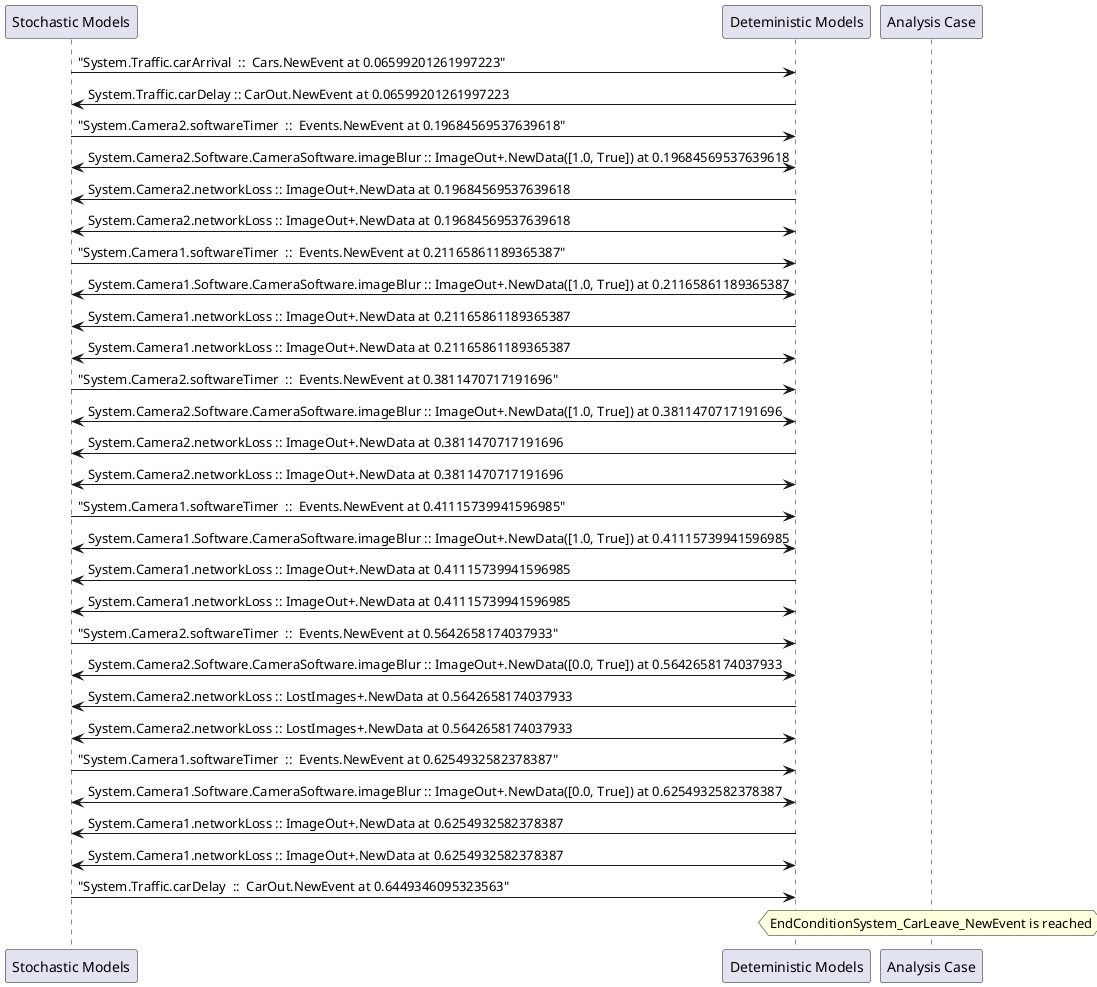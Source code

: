 
	@startuml
	participant "Stochastic Models" as stochmodel
	participant "Deteministic Models" as detmodel
	participant "Analysis Case" as analysis
	{33598_stop} stochmodel -> detmodel : "System.Traffic.carArrival  ::  Cars.NewEvent at 0.06599201261997223"
{33606_start} detmodel -> stochmodel : System.Traffic.carDelay :: CarOut.NewEvent at 0.06599201261997223
{33583_stop} stochmodel -> detmodel : "System.Camera2.softwareTimer  ::  Events.NewEvent at 0.19684569537639618"
detmodel <-> stochmodel : System.Camera2.Software.CameraSoftware.imageBlur :: ImageOut+.NewData([1.0, True]) at 0.19684569537639618
detmodel -> stochmodel : System.Camera2.networkLoss :: ImageOut+.NewData at 0.19684569537639618
detmodel <-> stochmodel : System.Camera2.networkLoss :: ImageOut+.NewData at 0.19684569537639618
{33567_stop} stochmodel -> detmodel : "System.Camera1.softwareTimer  ::  Events.NewEvent at 0.21165861189365387"
detmodel <-> stochmodel : System.Camera1.Software.CameraSoftware.imageBlur :: ImageOut+.NewData([1.0, True]) at 0.21165861189365387
detmodel -> stochmodel : System.Camera1.networkLoss :: ImageOut+.NewData at 0.21165861189365387
detmodel <-> stochmodel : System.Camera1.networkLoss :: ImageOut+.NewData at 0.21165861189365387
{33584_stop} stochmodel -> detmodel : "System.Camera2.softwareTimer  ::  Events.NewEvent at 0.3811470717191696"
detmodel <-> stochmodel : System.Camera2.Software.CameraSoftware.imageBlur :: ImageOut+.NewData([1.0, True]) at 0.3811470717191696
detmodel -> stochmodel : System.Camera2.networkLoss :: ImageOut+.NewData at 0.3811470717191696
detmodel <-> stochmodel : System.Camera2.networkLoss :: ImageOut+.NewData at 0.3811470717191696
{33568_stop} stochmodel -> detmodel : "System.Camera1.softwareTimer  ::  Events.NewEvent at 0.41115739941596985"
detmodel <-> stochmodel : System.Camera1.Software.CameraSoftware.imageBlur :: ImageOut+.NewData([1.0, True]) at 0.41115739941596985
detmodel -> stochmodel : System.Camera1.networkLoss :: ImageOut+.NewData at 0.41115739941596985
detmodel <-> stochmodel : System.Camera1.networkLoss :: ImageOut+.NewData at 0.41115739941596985
{33585_stop} stochmodel -> detmodel : "System.Camera2.softwareTimer  ::  Events.NewEvent at 0.5642658174037933"
detmodel <-> stochmodel : System.Camera2.Software.CameraSoftware.imageBlur :: ImageOut+.NewData([0.0, True]) at 0.5642658174037933
detmodel -> stochmodel : System.Camera2.networkLoss :: LostImages+.NewData at 0.5642658174037933
detmodel <-> stochmodel : System.Camera2.networkLoss :: LostImages+.NewData at 0.5642658174037933
{33569_stop} stochmodel -> detmodel : "System.Camera1.softwareTimer  ::  Events.NewEvent at 0.6254932582378387"
detmodel <-> stochmodel : System.Camera1.Software.CameraSoftware.imageBlur :: ImageOut+.NewData([0.0, True]) at 0.6254932582378387
detmodel -> stochmodel : System.Camera1.networkLoss :: ImageOut+.NewData at 0.6254932582378387
detmodel <-> stochmodel : System.Camera1.networkLoss :: ImageOut+.NewData at 0.6254932582378387
{33606_stop} stochmodel -> detmodel : "System.Traffic.carDelay  ::  CarOut.NewEvent at 0.6449346095323563"
{33606_start} <-> {33606_stop} : delay
hnote over analysis 
EndConditionSystem_CarLeave_NewEvent is reached
endnote
@enduml
